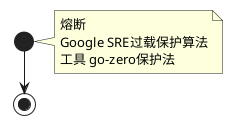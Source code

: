 @startuml
'https://plantuml.com/activity-diagram-beta

start
note right
熔断
Google SRE过载保护算法
工具 go-zero保护法
end note

stop

@enduml
